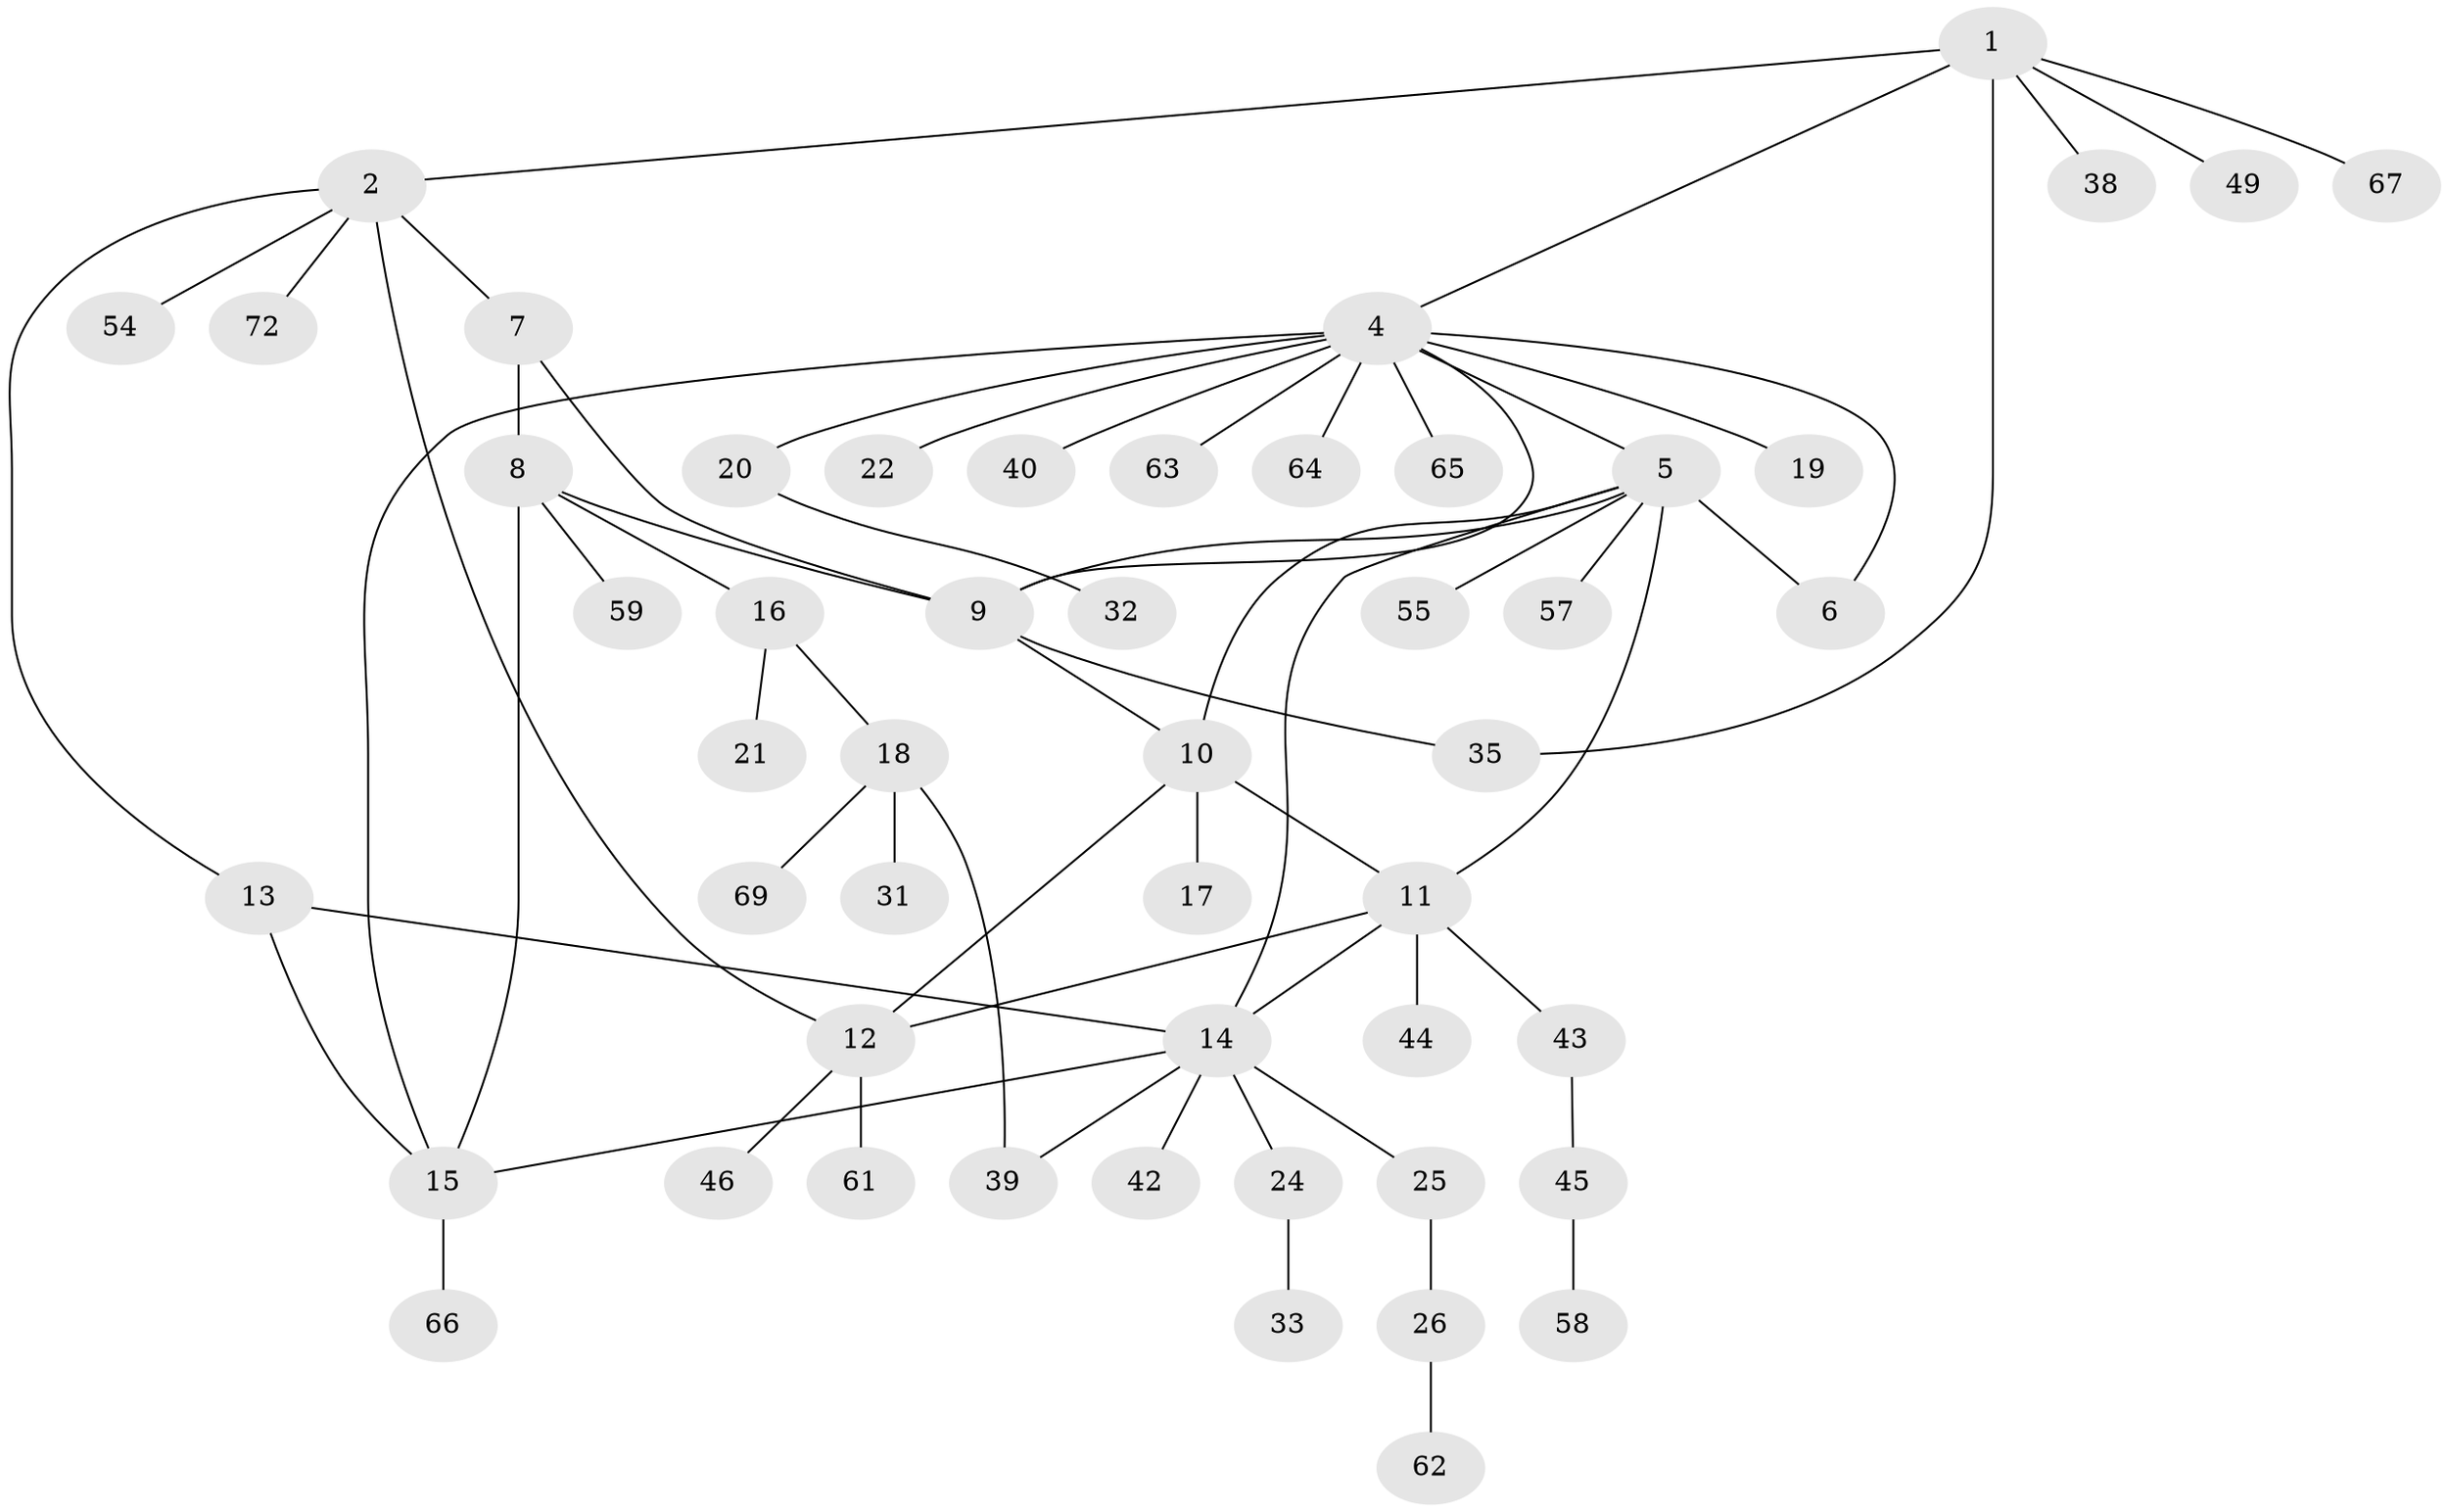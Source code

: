 // original degree distribution, {3: 0.1095890410958904, 7: 0.0410958904109589, 12: 0.0136986301369863, 2: 0.2054794520547945, 5: 0.0547945205479452, 6: 0.0273972602739726, 9: 0.0273972602739726, 1: 0.5068493150684932, 4: 0.0136986301369863}
// Generated by graph-tools (version 1.1) at 2025/19/03/04/25 18:19:58]
// undirected, 51 vertices, 65 edges
graph export_dot {
graph [start="1"]
  node [color=gray90,style=filled];
  1 [super="+3+27"];
  2;
  4;
  5 [super="+56+28"];
  6;
  7;
  8;
  9 [super="+34+53"];
  10;
  11 [super="+60+68"];
  12;
  13;
  14 [super="+52"];
  15 [super="+47"];
  16 [super="+29+50+30"];
  17;
  18;
  19;
  20;
  21 [super="+23"];
  22;
  24;
  25;
  26 [super="+70"];
  31;
  32 [super="+73"];
  33;
  35;
  38;
  39;
  40;
  42;
  43 [super="+48"];
  44;
  45;
  46;
  49;
  54;
  55;
  57;
  58;
  59;
  61;
  62;
  63;
  64;
  65;
  66;
  67;
  69;
  72;
  1 -- 2 [weight=2];
  1 -- 49;
  1 -- 35;
  1 -- 4;
  1 -- 38;
  1 -- 67;
  2 -- 7;
  2 -- 12;
  2 -- 13;
  2 -- 54;
  2 -- 72;
  4 -- 5;
  4 -- 6;
  4 -- 19;
  4 -- 20;
  4 -- 22;
  4 -- 40;
  4 -- 63;
  4 -- 64;
  4 -- 65;
  4 -- 9;
  4 -- 15;
  5 -- 6;
  5 -- 9;
  5 -- 11 [weight=2];
  5 -- 14;
  5 -- 57;
  5 -- 10;
  5 -- 55;
  7 -- 8;
  7 -- 9;
  8 -- 9;
  8 -- 15;
  8 -- 16;
  8 -- 59;
  9 -- 10;
  9 -- 35;
  10 -- 11;
  10 -- 12;
  10 -- 17;
  11 -- 12;
  11 -- 14;
  11 -- 43;
  11 -- 44;
  12 -- 46;
  12 -- 61;
  13 -- 14;
  13 -- 15;
  14 -- 15;
  14 -- 24;
  14 -- 25;
  14 -- 39;
  14 -- 42;
  15 -- 66;
  16 -- 18;
  16 -- 21;
  18 -- 31;
  18 -- 39;
  18 -- 69;
  20 -- 32;
  24 -- 33;
  25 -- 26;
  26 -- 62;
  43 -- 45;
  45 -- 58;
}
